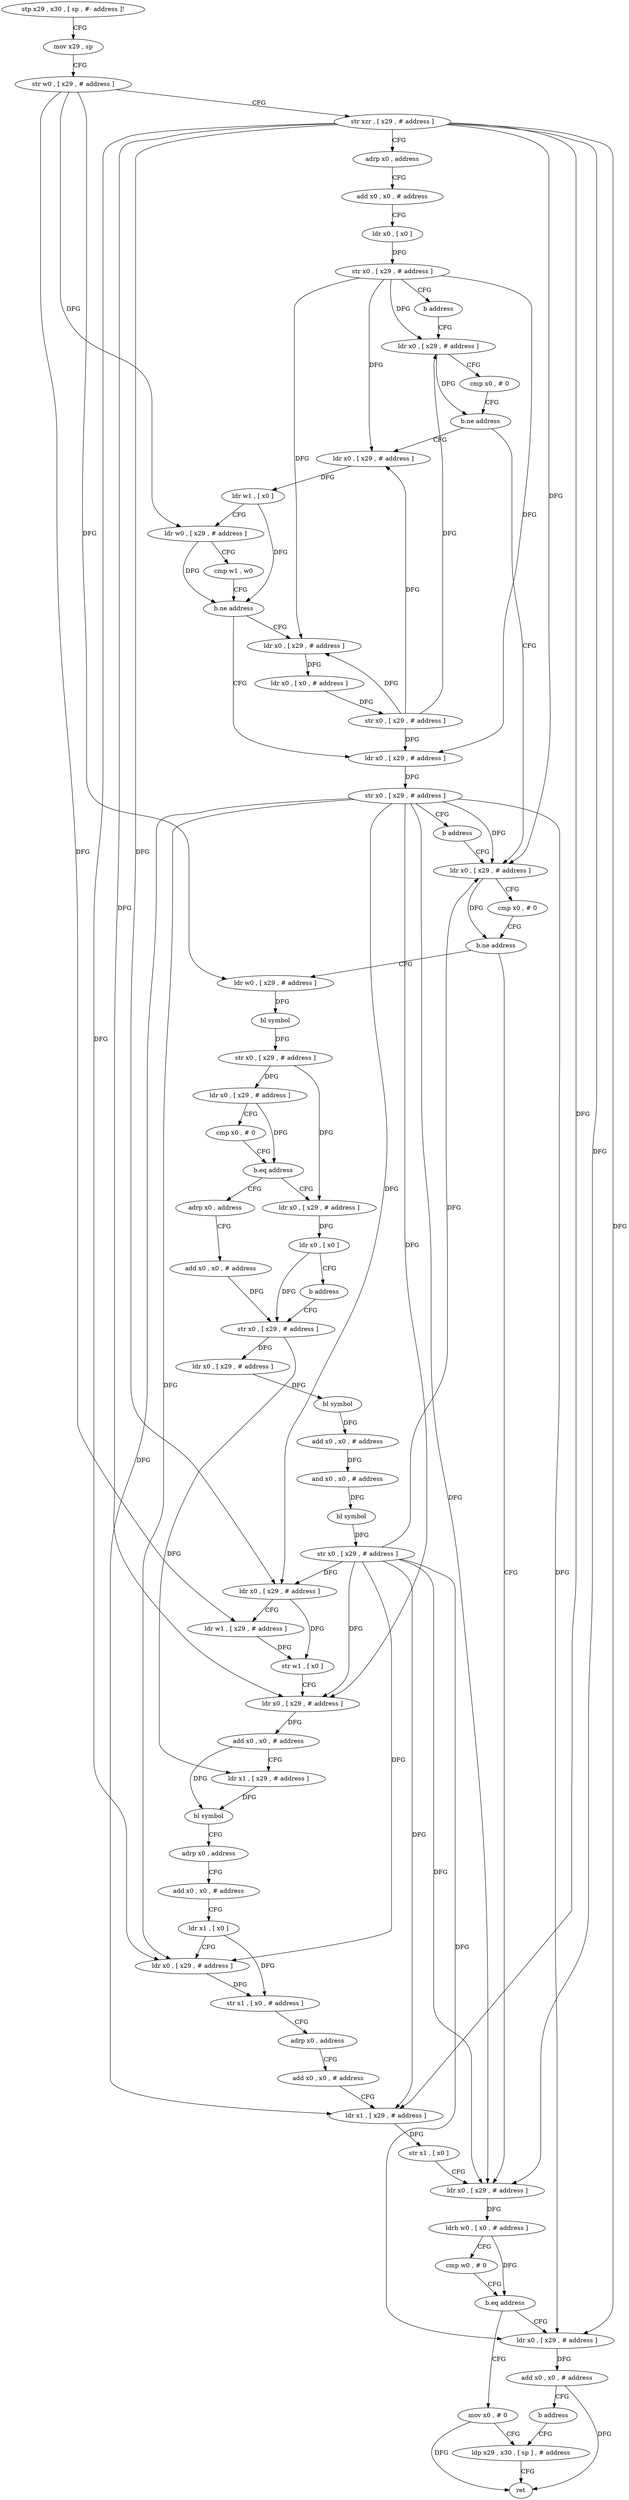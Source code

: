 digraph "func" {
"4326924" [label = "stp x29 , x30 , [ sp , #- address ]!" ]
"4326928" [label = "mov x29 , sp" ]
"4326932" [label = "str w0 , [ x29 , # address ]" ]
"4326936" [label = "str xzr , [ x29 , # address ]" ]
"4326940" [label = "adrp x0 , address" ]
"4326944" [label = "add x0 , x0 , # address" ]
"4326948" [label = "ldr x0 , [ x0 ]" ]
"4326952" [label = "str x0 , [ x29 , # address ]" ]
"4326956" [label = "b address" ]
"4327004" [label = "ldr x0 , [ x29 , # address ]" ]
"4327008" [label = "cmp x0 , # 0" ]
"4327012" [label = "b.ne address" ]
"4326960" [label = "ldr x0 , [ x29 , # address ]" ]
"4327016" [label = "ldr x0 , [ x29 , # address ]" ]
"4326964" [label = "ldr w1 , [ x0 ]" ]
"4326968" [label = "ldr w0 , [ x29 , # address ]" ]
"4326972" [label = "cmp w1 , w0" ]
"4326976" [label = "b.ne address" ]
"4326992" [label = "ldr x0 , [ x29 , # address ]" ]
"4326980" [label = "ldr x0 , [ x29 , # address ]" ]
"4327020" [label = "cmp x0 , # 0" ]
"4327024" [label = "b.ne address" ]
"4327164" [label = "ldr x0 , [ x29 , # address ]" ]
"4327028" [label = "ldr w0 , [ x29 , # address ]" ]
"4326996" [label = "ldr x0 , [ x0 , # address ]" ]
"4327000" [label = "str x0 , [ x29 , # address ]" ]
"4326984" [label = "str x0 , [ x29 , # address ]" ]
"4326988" [label = "b address" ]
"4327168" [label = "ldrb w0 , [ x0 , # address ]" ]
"4327172" [label = "cmp w0 , # 0" ]
"4327176" [label = "b.eq address" ]
"4327192" [label = "mov x0 , # 0" ]
"4327180" [label = "ldr x0 , [ x29 , # address ]" ]
"4327032" [label = "bl symbol" ]
"4327036" [label = "str x0 , [ x29 , # address ]" ]
"4327040" [label = "ldr x0 , [ x29 , # address ]" ]
"4327044" [label = "cmp x0 , # 0" ]
"4327048" [label = "b.eq address" ]
"4327064" [label = "adrp x0 , address" ]
"4327052" [label = "ldr x0 , [ x29 , # address ]" ]
"4327196" [label = "ldp x29 , x30 , [ sp ] , # address" ]
"4327184" [label = "add x0 , x0 , # address" ]
"4327188" [label = "b address" ]
"4327068" [label = "add x0 , x0 , # address" ]
"4327072" [label = "str x0 , [ x29 , # address ]" ]
"4327056" [label = "ldr x0 , [ x0 ]" ]
"4327060" [label = "b address" ]
"4327200" [label = "ret" ]
"4327076" [label = "ldr x0 , [ x29 , # address ]" ]
"4327080" [label = "bl symbol" ]
"4327084" [label = "add x0 , x0 , # address" ]
"4327088" [label = "and x0 , x0 , # address" ]
"4327092" [label = "bl symbol" ]
"4327096" [label = "str x0 , [ x29 , # address ]" ]
"4327100" [label = "ldr x0 , [ x29 , # address ]" ]
"4327104" [label = "ldr w1 , [ x29 , # address ]" ]
"4327108" [label = "str w1 , [ x0 ]" ]
"4327112" [label = "ldr x0 , [ x29 , # address ]" ]
"4327116" [label = "add x0 , x0 , # address" ]
"4327120" [label = "ldr x1 , [ x29 , # address ]" ]
"4327124" [label = "bl symbol" ]
"4327128" [label = "adrp x0 , address" ]
"4327132" [label = "add x0 , x0 , # address" ]
"4327136" [label = "ldr x1 , [ x0 ]" ]
"4327140" [label = "ldr x0 , [ x29 , # address ]" ]
"4327144" [label = "str x1 , [ x0 , # address ]" ]
"4327148" [label = "adrp x0 , address" ]
"4327152" [label = "add x0 , x0 , # address" ]
"4327156" [label = "ldr x1 , [ x29 , # address ]" ]
"4327160" [label = "str x1 , [ x0 ]" ]
"4326924" -> "4326928" [ label = "CFG" ]
"4326928" -> "4326932" [ label = "CFG" ]
"4326932" -> "4326936" [ label = "CFG" ]
"4326932" -> "4326968" [ label = "DFG" ]
"4326932" -> "4327028" [ label = "DFG" ]
"4326932" -> "4327104" [ label = "DFG" ]
"4326936" -> "4326940" [ label = "CFG" ]
"4326936" -> "4327016" [ label = "DFG" ]
"4326936" -> "4327164" [ label = "DFG" ]
"4326936" -> "4327180" [ label = "DFG" ]
"4326936" -> "4327100" [ label = "DFG" ]
"4326936" -> "4327112" [ label = "DFG" ]
"4326936" -> "4327140" [ label = "DFG" ]
"4326936" -> "4327156" [ label = "DFG" ]
"4326940" -> "4326944" [ label = "CFG" ]
"4326944" -> "4326948" [ label = "CFG" ]
"4326948" -> "4326952" [ label = "DFG" ]
"4326952" -> "4326956" [ label = "CFG" ]
"4326952" -> "4327004" [ label = "DFG" ]
"4326952" -> "4326960" [ label = "DFG" ]
"4326952" -> "4326992" [ label = "DFG" ]
"4326952" -> "4326980" [ label = "DFG" ]
"4326956" -> "4327004" [ label = "CFG" ]
"4327004" -> "4327008" [ label = "CFG" ]
"4327004" -> "4327012" [ label = "DFG" ]
"4327008" -> "4327012" [ label = "CFG" ]
"4327012" -> "4326960" [ label = "CFG" ]
"4327012" -> "4327016" [ label = "CFG" ]
"4326960" -> "4326964" [ label = "DFG" ]
"4327016" -> "4327020" [ label = "CFG" ]
"4327016" -> "4327024" [ label = "DFG" ]
"4326964" -> "4326968" [ label = "CFG" ]
"4326964" -> "4326976" [ label = "DFG" ]
"4326968" -> "4326972" [ label = "CFG" ]
"4326968" -> "4326976" [ label = "DFG" ]
"4326972" -> "4326976" [ label = "CFG" ]
"4326976" -> "4326992" [ label = "CFG" ]
"4326976" -> "4326980" [ label = "CFG" ]
"4326992" -> "4326996" [ label = "DFG" ]
"4326980" -> "4326984" [ label = "DFG" ]
"4327020" -> "4327024" [ label = "CFG" ]
"4327024" -> "4327164" [ label = "CFG" ]
"4327024" -> "4327028" [ label = "CFG" ]
"4327164" -> "4327168" [ label = "DFG" ]
"4327028" -> "4327032" [ label = "DFG" ]
"4326996" -> "4327000" [ label = "DFG" ]
"4327000" -> "4327004" [ label = "DFG" ]
"4327000" -> "4326960" [ label = "DFG" ]
"4327000" -> "4326992" [ label = "DFG" ]
"4327000" -> "4326980" [ label = "DFG" ]
"4326984" -> "4326988" [ label = "CFG" ]
"4326984" -> "4327016" [ label = "DFG" ]
"4326984" -> "4327164" [ label = "DFG" ]
"4326984" -> "4327180" [ label = "DFG" ]
"4326984" -> "4327100" [ label = "DFG" ]
"4326984" -> "4327112" [ label = "DFG" ]
"4326984" -> "4327140" [ label = "DFG" ]
"4326984" -> "4327156" [ label = "DFG" ]
"4326988" -> "4327016" [ label = "CFG" ]
"4327168" -> "4327172" [ label = "CFG" ]
"4327168" -> "4327176" [ label = "DFG" ]
"4327172" -> "4327176" [ label = "CFG" ]
"4327176" -> "4327192" [ label = "CFG" ]
"4327176" -> "4327180" [ label = "CFG" ]
"4327192" -> "4327196" [ label = "CFG" ]
"4327192" -> "4327200" [ label = "DFG" ]
"4327180" -> "4327184" [ label = "DFG" ]
"4327032" -> "4327036" [ label = "DFG" ]
"4327036" -> "4327040" [ label = "DFG" ]
"4327036" -> "4327052" [ label = "DFG" ]
"4327040" -> "4327044" [ label = "CFG" ]
"4327040" -> "4327048" [ label = "DFG" ]
"4327044" -> "4327048" [ label = "CFG" ]
"4327048" -> "4327064" [ label = "CFG" ]
"4327048" -> "4327052" [ label = "CFG" ]
"4327064" -> "4327068" [ label = "CFG" ]
"4327052" -> "4327056" [ label = "DFG" ]
"4327196" -> "4327200" [ label = "CFG" ]
"4327184" -> "4327188" [ label = "CFG" ]
"4327184" -> "4327200" [ label = "DFG" ]
"4327188" -> "4327196" [ label = "CFG" ]
"4327068" -> "4327072" [ label = "DFG" ]
"4327072" -> "4327076" [ label = "DFG" ]
"4327072" -> "4327120" [ label = "DFG" ]
"4327056" -> "4327060" [ label = "CFG" ]
"4327056" -> "4327072" [ label = "DFG" ]
"4327060" -> "4327072" [ label = "CFG" ]
"4327076" -> "4327080" [ label = "DFG" ]
"4327080" -> "4327084" [ label = "DFG" ]
"4327084" -> "4327088" [ label = "DFG" ]
"4327088" -> "4327092" [ label = "DFG" ]
"4327092" -> "4327096" [ label = "DFG" ]
"4327096" -> "4327100" [ label = "DFG" ]
"4327096" -> "4327016" [ label = "DFG" ]
"4327096" -> "4327164" [ label = "DFG" ]
"4327096" -> "4327180" [ label = "DFG" ]
"4327096" -> "4327112" [ label = "DFG" ]
"4327096" -> "4327140" [ label = "DFG" ]
"4327096" -> "4327156" [ label = "DFG" ]
"4327100" -> "4327104" [ label = "CFG" ]
"4327100" -> "4327108" [ label = "DFG" ]
"4327104" -> "4327108" [ label = "DFG" ]
"4327108" -> "4327112" [ label = "CFG" ]
"4327112" -> "4327116" [ label = "DFG" ]
"4327116" -> "4327120" [ label = "CFG" ]
"4327116" -> "4327124" [ label = "DFG" ]
"4327120" -> "4327124" [ label = "DFG" ]
"4327124" -> "4327128" [ label = "CFG" ]
"4327128" -> "4327132" [ label = "CFG" ]
"4327132" -> "4327136" [ label = "CFG" ]
"4327136" -> "4327140" [ label = "CFG" ]
"4327136" -> "4327144" [ label = "DFG" ]
"4327140" -> "4327144" [ label = "DFG" ]
"4327144" -> "4327148" [ label = "CFG" ]
"4327148" -> "4327152" [ label = "CFG" ]
"4327152" -> "4327156" [ label = "CFG" ]
"4327156" -> "4327160" [ label = "DFG" ]
"4327160" -> "4327164" [ label = "CFG" ]
}
